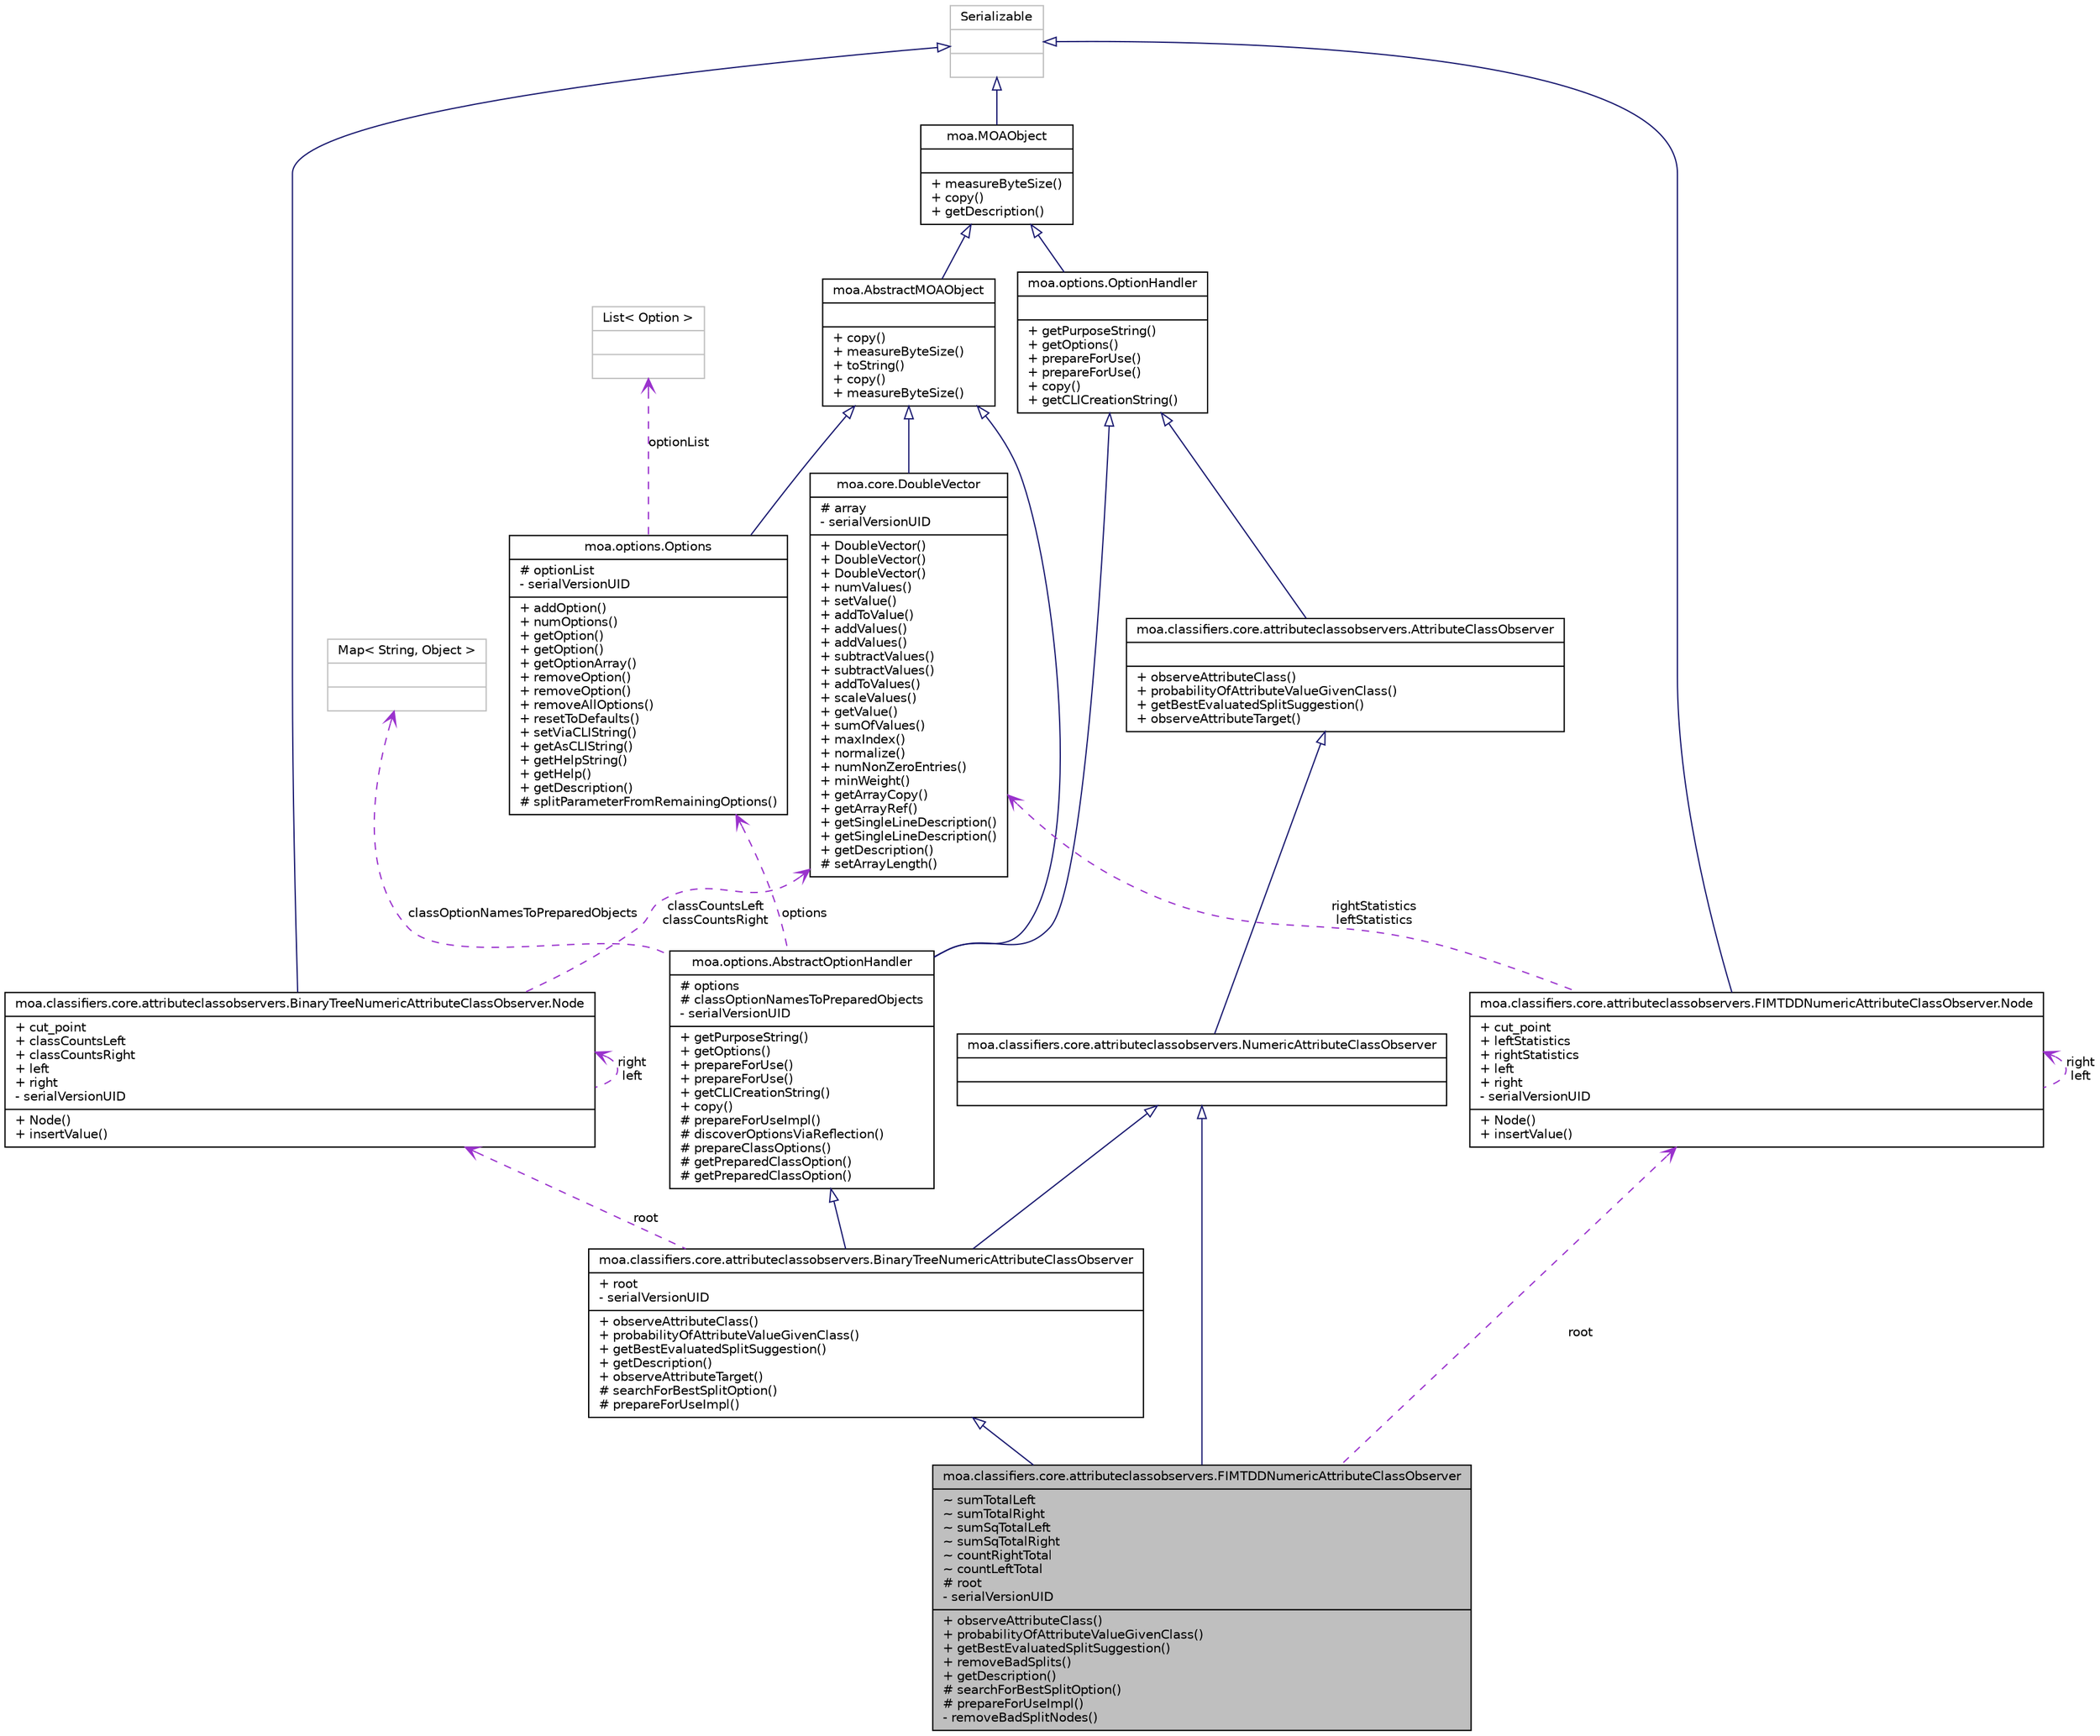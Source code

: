 digraph G
{
  edge [fontname="Helvetica",fontsize="10",labelfontname="Helvetica",labelfontsize="10"];
  node [fontname="Helvetica",fontsize="10",shape=record];
  Node1 [label="{moa.classifiers.core.attributeclassobservers.FIMTDDNumericAttributeClassObserver\n|~ sumTotalLeft\l~ sumTotalRight\l~ sumSqTotalLeft\l~ sumSqTotalRight\l~ countRightTotal\l~ countLeftTotal\l# root\l- serialVersionUID\l|+ observeAttributeClass()\l+ probabilityOfAttributeValueGivenClass()\l+ getBestEvaluatedSplitSuggestion()\l+ removeBadSplits()\l+ getDescription()\l# searchForBestSplitOption()\l# prepareForUseImpl()\l- removeBadSplitNodes()\l}",height=0.2,width=0.4,color="black", fillcolor="grey75", style="filled" fontcolor="black"];
  Node2 -> Node1 [dir=back,color="midnightblue",fontsize="10",style="solid",arrowtail="empty",fontname="Helvetica"];
  Node2 [label="{moa.classifiers.core.attributeclassobservers.BinaryTreeNumericAttributeClassObserver\n|+ root\l- serialVersionUID\l|+ observeAttributeClass()\l+ probabilityOfAttributeValueGivenClass()\l+ getBestEvaluatedSplitSuggestion()\l+ getDescription()\l+ observeAttributeTarget()\l# searchForBestSplitOption()\l# prepareForUseImpl()\l}",height=0.2,width=0.4,color="black", fillcolor="white", style="filled",URL="$classmoa_1_1classifiers_1_1core_1_1attributeclassobservers_1_1BinaryTreeNumericAttributeClassObserver.html",tooltip="Class for observing the class data distribution for a numeric attribute using a binary..."];
  Node3 -> Node2 [dir=back,color="midnightblue",fontsize="10",style="solid",arrowtail="empty",fontname="Helvetica"];
  Node3 [label="{moa.options.AbstractOptionHandler\n|# options\l# classOptionNamesToPreparedObjects\l- serialVersionUID\l|+ getPurposeString()\l+ getOptions()\l+ prepareForUse()\l+ prepareForUse()\l+ getCLICreationString()\l+ copy()\l# prepareForUseImpl()\l# discoverOptionsViaReflection()\l# prepareClassOptions()\l# getPreparedClassOption()\l# getPreparedClassOption()\l}",height=0.2,width=0.4,color="black", fillcolor="white", style="filled",URL="$classmoa_1_1options_1_1AbstractOptionHandler.html",tooltip="Abstract Option Handler."];
  Node4 -> Node3 [dir=back,color="midnightblue",fontsize="10",style="solid",arrowtail="empty",fontname="Helvetica"];
  Node4 [label="{moa.AbstractMOAObject\n||+ copy()\l+ measureByteSize()\l+ toString()\l+ copy()\l+ measureByteSize()\l}",height=0.2,width=0.4,color="black", fillcolor="white", style="filled",URL="$classmoa_1_1AbstractMOAObject.html",tooltip="Abstract MOA Object."];
  Node5 -> Node4 [dir=back,color="midnightblue",fontsize="10",style="solid",arrowtail="empty",fontname="Helvetica"];
  Node5 [label="{moa.MOAObject\n||+ measureByteSize()\l+ copy()\l+ getDescription()\l}",height=0.2,width=0.4,color="black", fillcolor="white", style="filled",URL="$interfacemoa_1_1MOAObject.html",tooltip="Interface implemented by classes in MOA, so that all are serializable, can produce..."];
  Node6 -> Node5 [dir=back,color="midnightblue",fontsize="10",style="solid",arrowtail="empty",fontname="Helvetica"];
  Node6 [label="{Serializable\n||}",height=0.2,width=0.4,color="grey75", fillcolor="white", style="filled"];
  Node7 -> Node3 [dir=back,color="midnightblue",fontsize="10",style="solid",arrowtail="empty",fontname="Helvetica"];
  Node7 [label="{moa.options.OptionHandler\n||+ getPurposeString()\l+ getOptions()\l+ prepareForUse()\l+ prepareForUse()\l+ copy()\l+ getCLICreationString()\l}",height=0.2,width=0.4,color="black", fillcolor="white", style="filled",URL="$interfacemoa_1_1options_1_1OptionHandler.html",tooltip="Interface representing an object that handles options or parameters."];
  Node5 -> Node7 [dir=back,color="midnightblue",fontsize="10",style="solid",arrowtail="empty",fontname="Helvetica"];
  Node8 -> Node3 [dir=back,color="darkorchid3",fontsize="10",style="dashed",label="classOptionNamesToPreparedObjects",arrowtail="open",fontname="Helvetica"];
  Node8 [label="{Map\< String, Object \>\n||}",height=0.2,width=0.4,color="grey75", fillcolor="white", style="filled"];
  Node9 -> Node3 [dir=back,color="darkorchid3",fontsize="10",style="dashed",label="options",arrowtail="open",fontname="Helvetica"];
  Node9 [label="{moa.options.Options\n|# optionList\l- serialVersionUID\l|+ addOption()\l+ numOptions()\l+ getOption()\l+ getOption()\l+ getOptionArray()\l+ removeOption()\l+ removeOption()\l+ removeAllOptions()\l+ resetToDefaults()\l+ setViaCLIString()\l+ getAsCLIString()\l+ getHelpString()\l+ getHelp()\l+ getDescription()\l# splitParameterFromRemainingOptions()\l}",height=0.2,width=0.4,color="black", fillcolor="white", style="filled",URL="$classmoa_1_1options_1_1Options.html",tooltip="File option."];
  Node4 -> Node9 [dir=back,color="midnightblue",fontsize="10",style="solid",arrowtail="empty",fontname="Helvetica"];
  Node10 -> Node9 [dir=back,color="darkorchid3",fontsize="10",style="dashed",label="optionList",arrowtail="open",fontname="Helvetica"];
  Node10 [label="{List\< Option \>\n||}",height=0.2,width=0.4,color="grey75", fillcolor="white", style="filled"];
  Node11 -> Node2 [dir=back,color="midnightblue",fontsize="10",style="solid",arrowtail="empty",fontname="Helvetica"];
  Node11 [label="{moa.classifiers.core.attributeclassobservers.NumericAttributeClassObserver\n||}",height=0.2,width=0.4,color="black", fillcolor="white", style="filled",URL="$interfacemoa_1_1classifiers_1_1core_1_1attributeclassobservers_1_1NumericAttributeClassObserver.html",tooltip="Interface for observing the class data distribution for a numeric attribute."];
  Node12 -> Node11 [dir=back,color="midnightblue",fontsize="10",style="solid",arrowtail="empty",fontname="Helvetica"];
  Node12 [label="{moa.classifiers.core.attributeclassobservers.AttributeClassObserver\n||+ observeAttributeClass()\l+ probabilityOfAttributeValueGivenClass()\l+ getBestEvaluatedSplitSuggestion()\l+ observeAttributeTarget()\l}",height=0.2,width=0.4,color="black", fillcolor="white", style="filled",URL="$interfacemoa_1_1classifiers_1_1core_1_1attributeclassobservers_1_1AttributeClassObserver.html",tooltip="Interface for observing the class data distribution for an attribute."];
  Node7 -> Node12 [dir=back,color="midnightblue",fontsize="10",style="solid",arrowtail="empty",fontname="Helvetica"];
  Node13 -> Node2 [dir=back,color="darkorchid3",fontsize="10",style="dashed",label="root",arrowtail="open",fontname="Helvetica"];
  Node13 [label="{moa.classifiers.core.attributeclassobservers.BinaryTreeNumericAttributeClassObserver.Node\n|+ cut_point\l+ classCountsLeft\l+ classCountsRight\l+ left\l+ right\l- serialVersionUID\l|+ Node()\l+ insertValue()\l}",height=0.2,width=0.4,color="black", fillcolor="white", style="filled",URL="$classmoa_1_1classifiers_1_1core_1_1attributeclassobservers_1_1BinaryTreeNumericAttributeClassObserver_1_1Node.html"];
  Node6 -> Node13 [dir=back,color="midnightblue",fontsize="10",style="solid",arrowtail="empty",fontname="Helvetica"];
  Node13 -> Node13 [dir=back,color="darkorchid3",fontsize="10",style="dashed",label="right\nleft",arrowtail="open",fontname="Helvetica"];
  Node14 -> Node13 [dir=back,color="darkorchid3",fontsize="10",style="dashed",label="classCountsLeft\nclassCountsRight",arrowtail="open",fontname="Helvetica"];
  Node14 [label="{moa.core.DoubleVector\n|# array\l- serialVersionUID\l|+ DoubleVector()\l+ DoubleVector()\l+ DoubleVector()\l+ numValues()\l+ setValue()\l+ addToValue()\l+ addValues()\l+ addValues()\l+ subtractValues()\l+ subtractValues()\l+ addToValues()\l+ scaleValues()\l+ getValue()\l+ sumOfValues()\l+ maxIndex()\l+ normalize()\l+ numNonZeroEntries()\l+ minWeight()\l+ getArrayCopy()\l+ getArrayRef()\l+ getSingleLineDescription()\l+ getSingleLineDescription()\l+ getDescription()\l# setArrayLength()\l}",height=0.2,width=0.4,color="black", fillcolor="white", style="filled",URL="$classmoa_1_1core_1_1DoubleVector.html",tooltip="Vector of double numbers with some utilities."];
  Node4 -> Node14 [dir=back,color="midnightblue",fontsize="10",style="solid",arrowtail="empty",fontname="Helvetica"];
  Node11 -> Node1 [dir=back,color="midnightblue",fontsize="10",style="solid",arrowtail="empty",fontname="Helvetica"];
  Node15 -> Node1 [dir=back,color="darkorchid3",fontsize="10",style="dashed",label="root",arrowtail="open",fontname="Helvetica"];
  Node15 [label="{moa.classifiers.core.attributeclassobservers.FIMTDDNumericAttributeClassObserver.Node\n|+ cut_point\l+ leftStatistics\l+ rightStatistics\l+ left\l+ right\l- serialVersionUID\l|+ Node()\l+ insertValue()\l}",height=0.2,width=0.4,color="black", fillcolor="white", style="filled",URL="$classmoa_1_1classifiers_1_1core_1_1attributeclassobservers_1_1FIMTDDNumericAttributeClassObserver_1_1Node.html"];
  Node6 -> Node15 [dir=back,color="midnightblue",fontsize="10",style="solid",arrowtail="empty",fontname="Helvetica"];
  Node15 -> Node15 [dir=back,color="darkorchid3",fontsize="10",style="dashed",label="right\nleft",arrowtail="open",fontname="Helvetica"];
  Node14 -> Node15 [dir=back,color="darkorchid3",fontsize="10",style="dashed",label="rightStatistics\nleftStatistics",arrowtail="open",fontname="Helvetica"];
}
